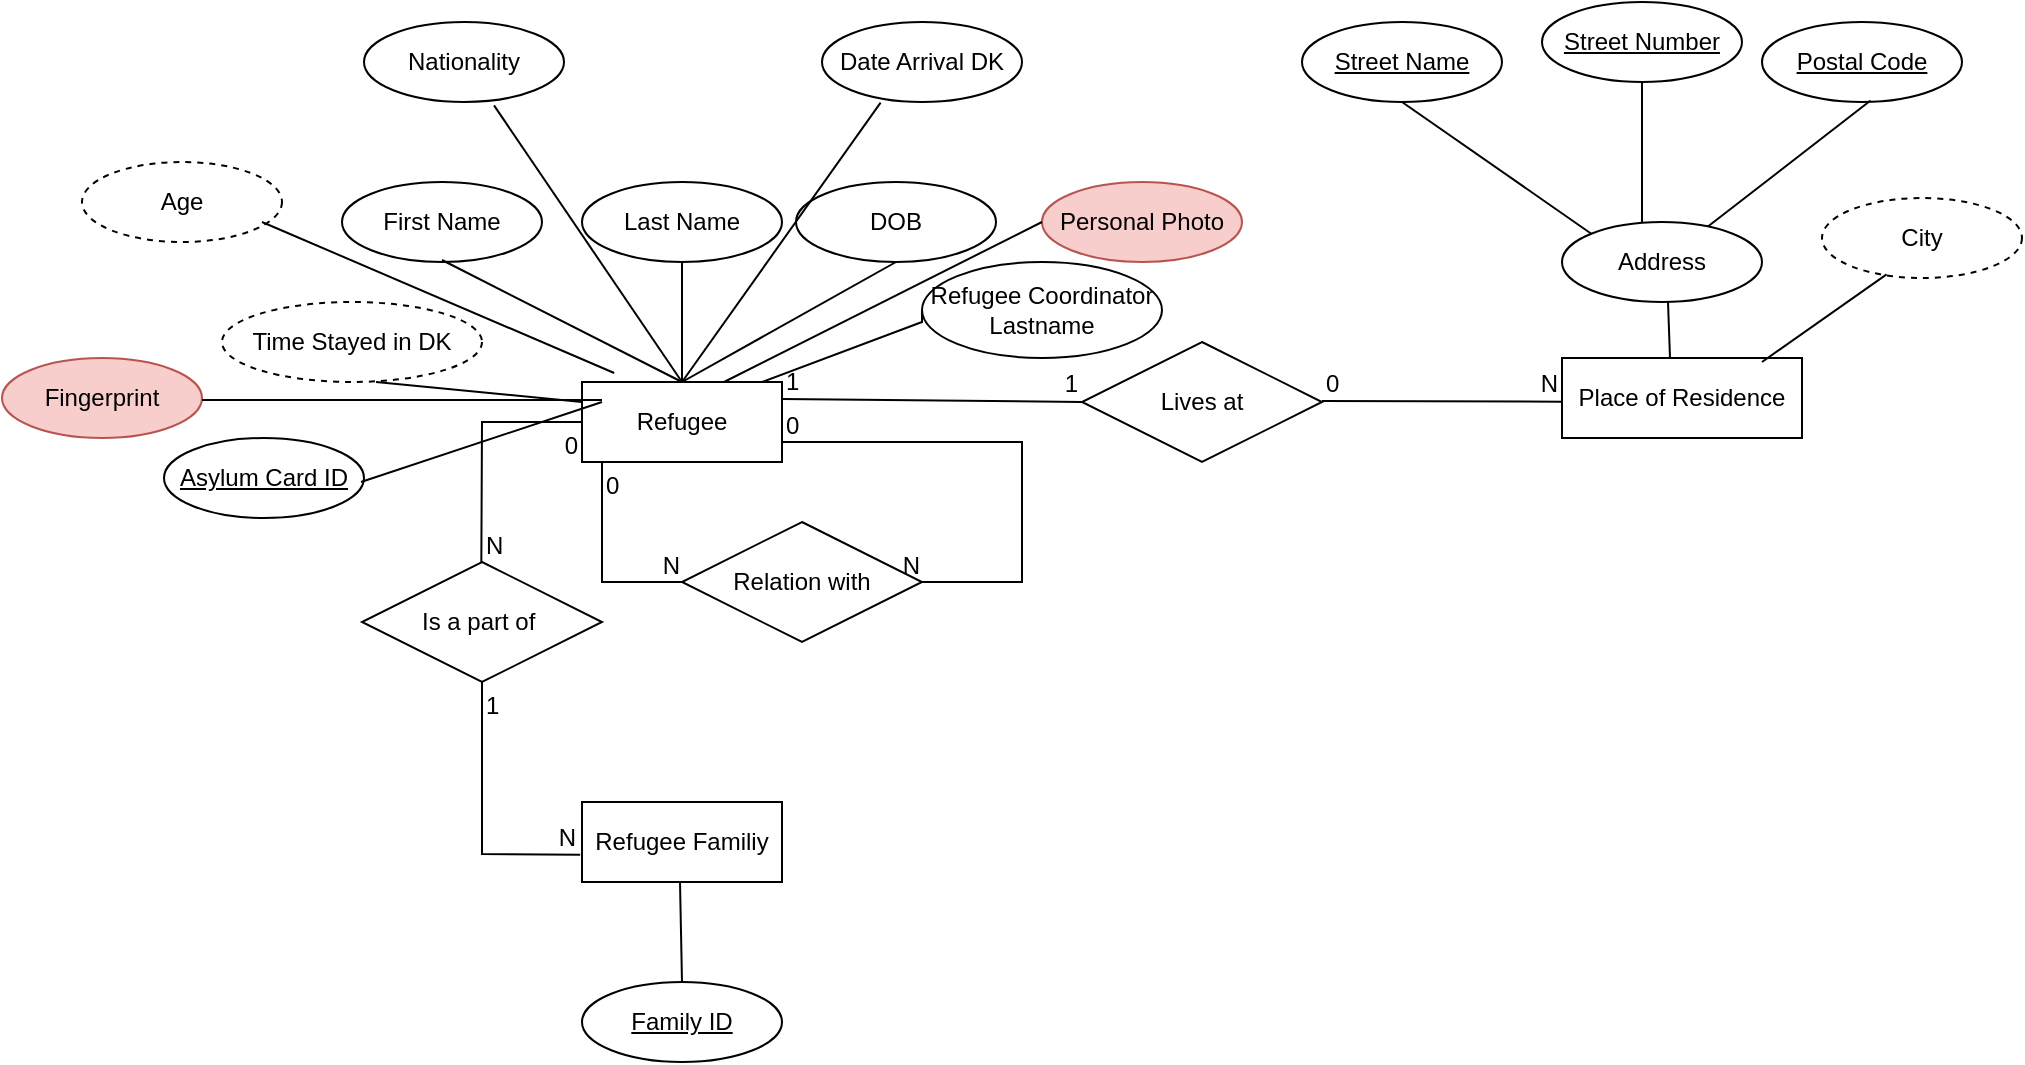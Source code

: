 <mxfile version="21.2.1" type="device">
  <diagram name="Page-1" id="ZTmdoaWKD2SZCcePQ5H2">
    <mxGraphModel dx="1867" dy="661" grid="1" gridSize="10" guides="1" tooltips="1" connect="1" arrows="1" fold="1" page="1" pageScale="1" pageWidth="827" pageHeight="1169" math="0" shadow="0">
      <root>
        <mxCell id="0" />
        <mxCell id="1" parent="0" />
        <mxCell id="-fOlm_mtpXjJGPSWZ3jW-1" value="" style="endArrow=none;html=1;rounded=0;entryX=0;entryY=0.5;entryDx=0;entryDy=0;" parent="1" target="Y2kxIMavle0iw3i643FU-4" edge="1">
          <mxGeometry relative="1" as="geometry">
            <mxPoint x="220" y="288.5" as="sourcePoint" />
            <mxPoint x="370" y="279" as="targetPoint" />
          </mxGeometry>
        </mxCell>
        <mxCell id="-fOlm_mtpXjJGPSWZ3jW-2" value="1" style="resizable=0;html=1;whiteSpace=wrap;align=left;verticalAlign=bottom;" parent="-fOlm_mtpXjJGPSWZ3jW-1" connectable="0" vertex="1">
          <mxGeometry x="-1" relative="1" as="geometry" />
        </mxCell>
        <mxCell id="-fOlm_mtpXjJGPSWZ3jW-3" value="1" style="resizable=0;html=1;whiteSpace=wrap;align=right;verticalAlign=bottom;" parent="-fOlm_mtpXjJGPSWZ3jW-1" connectable="0" vertex="1">
          <mxGeometry x="1" relative="1" as="geometry" />
        </mxCell>
        <mxCell id="Y2kxIMavle0iw3i643FU-3" value="Refugee" style="whiteSpace=wrap;html=1;align=center;" parent="1" vertex="1">
          <mxGeometry x="120" y="280" width="100" height="40" as="geometry" />
        </mxCell>
        <mxCell id="Y2kxIMavle0iw3i643FU-4" value="Lives at" style="shape=rhombus;perimeter=rhombusPerimeter;whiteSpace=wrap;html=1;align=center;" parent="1" vertex="1">
          <mxGeometry x="370" y="260" width="120" height="60" as="geometry" />
        </mxCell>
        <mxCell id="Y2kxIMavle0iw3i643FU-6" value="&lt;div&gt;&lt;span style=&quot;background-color: initial;&quot;&gt;Place of Residence&lt;/span&gt;&lt;br&gt;&lt;/div&gt;" style="whiteSpace=wrap;html=1;align=center;" parent="1" vertex="1">
          <mxGeometry x="610" y="268" width="120" height="40" as="geometry" />
        </mxCell>
        <mxCell id="Y2kxIMavle0iw3i643FU-7" value="Relation with" style="shape=rhombus;perimeter=rhombusPerimeter;whiteSpace=wrap;html=1;align=center;" parent="1" vertex="1">
          <mxGeometry x="170" y="350" width="120" height="60" as="geometry" />
        </mxCell>
        <mxCell id="Y2kxIMavle0iw3i643FU-8" value="Refugee Familiy" style="whiteSpace=wrap;html=1;align=center;" parent="1" vertex="1">
          <mxGeometry x="120" y="490" width="100" height="40" as="geometry" />
        </mxCell>
        <mxCell id="Y2kxIMavle0iw3i643FU-12" value="First Name" style="ellipse;whiteSpace=wrap;html=1;align=center;" parent="1" vertex="1">
          <mxGeometry y="180" width="100" height="40" as="geometry" />
        </mxCell>
        <mxCell id="Y2kxIMavle0iw3i643FU-13" value="Last Name" style="ellipse;whiteSpace=wrap;html=1;align=center;" parent="1" vertex="1">
          <mxGeometry x="120" y="180" width="100" height="40" as="geometry" />
        </mxCell>
        <mxCell id="Y2kxIMavle0iw3i643FU-14" value="DOB" style="ellipse;whiteSpace=wrap;html=1;align=center;" parent="1" vertex="1">
          <mxGeometry x="227" y="180" width="100" height="40" as="geometry" />
        </mxCell>
        <mxCell id="Y2kxIMavle0iw3i643FU-15" value="Nationality" style="ellipse;whiteSpace=wrap;html=1;align=center;" parent="1" vertex="1">
          <mxGeometry x="11" y="100" width="100" height="40" as="geometry" />
        </mxCell>
        <mxCell id="Y2kxIMavle0iw3i643FU-16" value="Age" style="ellipse;whiteSpace=wrap;html=1;align=center;dashed=1;" parent="1" vertex="1">
          <mxGeometry x="-130" y="170" width="100" height="40" as="geometry" />
        </mxCell>
        <mxCell id="Y2kxIMavle0iw3i643FU-18" value="Date Arrival DK" style="ellipse;whiteSpace=wrap;html=1;align=center;" parent="1" vertex="1">
          <mxGeometry x="240" y="100" width="100" height="40" as="geometry" />
        </mxCell>
        <mxCell id="Y2kxIMavle0iw3i643FU-24" value="Street Name" style="ellipse;whiteSpace=wrap;html=1;align=center;fontStyle=4" parent="1" vertex="1">
          <mxGeometry x="480" y="100" width="100" height="40" as="geometry" />
        </mxCell>
        <mxCell id="Y2kxIMavle0iw3i643FU-25" value="Street Number" style="ellipse;whiteSpace=wrap;html=1;align=center;fontStyle=4" parent="1" vertex="1">
          <mxGeometry x="600" y="90" width="100" height="40" as="geometry" />
        </mxCell>
        <mxCell id="Y2kxIMavle0iw3i643FU-26" value="Postal Code" style="ellipse;whiteSpace=wrap;html=1;align=center;fontStyle=4" parent="1" vertex="1">
          <mxGeometry x="710" y="100" width="100" height="40" as="geometry" />
        </mxCell>
        <mxCell id="Y2kxIMavle0iw3i643FU-30" value="Family ID" style="ellipse;whiteSpace=wrap;html=1;align=center;fontStyle=4;" parent="1" vertex="1">
          <mxGeometry x="120" y="580" width="100" height="40" as="geometry" />
        </mxCell>
        <mxCell id="Y2kxIMavle0iw3i643FU-33" value="Address" style="ellipse;whiteSpace=wrap;html=1;align=center;fontStyle=0;" parent="1" vertex="1">
          <mxGeometry x="610" y="200" width="100" height="40" as="geometry" />
        </mxCell>
        <mxCell id="Y2kxIMavle0iw3i643FU-34" value="Refugee Coordinator Lastname" style="ellipse;whiteSpace=wrap;html=1;align=center;" parent="1" vertex="1">
          <mxGeometry x="290" y="220" width="120" height="48" as="geometry" />
        </mxCell>
        <mxCell id="-fOlm_mtpXjJGPSWZ3jW-7" value="" style="endArrow=none;html=1;rounded=0;" parent="1" edge="1">
          <mxGeometry relative="1" as="geometry">
            <mxPoint x="490" y="289.5" as="sourcePoint" />
            <mxPoint x="610" y="289.833" as="targetPoint" />
          </mxGeometry>
        </mxCell>
        <mxCell id="-fOlm_mtpXjJGPSWZ3jW-8" value="0" style="resizable=0;html=1;whiteSpace=wrap;align=left;verticalAlign=bottom;" parent="-fOlm_mtpXjJGPSWZ3jW-7" connectable="0" vertex="1">
          <mxGeometry x="-1" relative="1" as="geometry" />
        </mxCell>
        <mxCell id="-fOlm_mtpXjJGPSWZ3jW-9" value="N" style="resizable=0;html=1;whiteSpace=wrap;align=right;verticalAlign=bottom;" parent="-fOlm_mtpXjJGPSWZ3jW-7" connectable="0" vertex="1">
          <mxGeometry x="1" relative="1" as="geometry" />
        </mxCell>
        <mxCell id="-fOlm_mtpXjJGPSWZ3jW-11" value="" style="endArrow=none;html=1;rounded=0;entryX=1;entryY=0.5;entryDx=0;entryDy=0;" parent="1" target="Y2kxIMavle0iw3i643FU-7" edge="1">
          <mxGeometry relative="1" as="geometry">
            <mxPoint x="220" y="310" as="sourcePoint" />
            <mxPoint x="340" y="380" as="targetPoint" />
            <Array as="points">
              <mxPoint x="340" y="310" />
              <mxPoint x="340" y="380" />
            </Array>
          </mxGeometry>
        </mxCell>
        <mxCell id="-fOlm_mtpXjJGPSWZ3jW-12" value="0" style="resizable=0;html=1;whiteSpace=wrap;align=left;verticalAlign=bottom;" parent="-fOlm_mtpXjJGPSWZ3jW-11" connectable="0" vertex="1">
          <mxGeometry x="-1" relative="1" as="geometry" />
        </mxCell>
        <mxCell id="-fOlm_mtpXjJGPSWZ3jW-13" value="N" style="resizable=0;html=1;whiteSpace=wrap;align=right;verticalAlign=bottom;" parent="-fOlm_mtpXjJGPSWZ3jW-11" connectable="0" vertex="1">
          <mxGeometry x="1" relative="1" as="geometry" />
        </mxCell>
        <mxCell id="-fOlm_mtpXjJGPSWZ3jW-23" value="" style="endArrow=none;html=1;rounded=0;entryX=0;entryY=0.5;entryDx=0;entryDy=0;" parent="1" target="Y2kxIMavle0iw3i643FU-7" edge="1">
          <mxGeometry relative="1" as="geometry">
            <mxPoint x="130" y="320" as="sourcePoint" />
            <mxPoint x="170" y="420" as="targetPoint" />
            <Array as="points">
              <mxPoint x="130" y="350" />
              <mxPoint x="130" y="380" />
            </Array>
          </mxGeometry>
        </mxCell>
        <mxCell id="-fOlm_mtpXjJGPSWZ3jW-24" value="0" style="resizable=0;html=1;whiteSpace=wrap;align=left;verticalAlign=bottom;" parent="-fOlm_mtpXjJGPSWZ3jW-23" connectable="0" vertex="1">
          <mxGeometry x="-1" relative="1" as="geometry">
            <mxPoint y="20" as="offset" />
          </mxGeometry>
        </mxCell>
        <mxCell id="-fOlm_mtpXjJGPSWZ3jW-25" value="N" style="resizable=0;html=1;whiteSpace=wrap;align=right;verticalAlign=bottom;" parent="-fOlm_mtpXjJGPSWZ3jW-23" connectable="0" vertex="1">
          <mxGeometry x="1" relative="1" as="geometry" />
        </mxCell>
        <mxCell id="-fOlm_mtpXjJGPSWZ3jW-26" value="Is a part of&amp;nbsp;" style="shape=rhombus;perimeter=rhombusPerimeter;whiteSpace=wrap;html=1;align=center;" parent="1" vertex="1">
          <mxGeometry x="10" y="370" width="120" height="60" as="geometry" />
        </mxCell>
        <mxCell id="-fOlm_mtpXjJGPSWZ3jW-34" value="" style="endArrow=none;html=1;rounded=0;entryX=0;entryY=0.5;entryDx=0;entryDy=0;" parent="1" target="Y2kxIMavle0iw3i643FU-3" edge="1">
          <mxGeometry relative="1" as="geometry">
            <mxPoint x="69.67" y="370" as="sourcePoint" />
            <mxPoint x="120" y="290" as="targetPoint" />
            <Array as="points">
              <mxPoint x="70" y="300" />
              <mxPoint x="100" y="300" />
            </Array>
          </mxGeometry>
        </mxCell>
        <mxCell id="-fOlm_mtpXjJGPSWZ3jW-35" value="N" style="resizable=0;html=1;whiteSpace=wrap;align=left;verticalAlign=bottom;" parent="-fOlm_mtpXjJGPSWZ3jW-34" connectable="0" vertex="1">
          <mxGeometry x="-1" relative="1" as="geometry" />
        </mxCell>
        <mxCell id="-fOlm_mtpXjJGPSWZ3jW-36" value="0" style="resizable=0;html=1;whiteSpace=wrap;align=right;verticalAlign=bottom;" parent="-fOlm_mtpXjJGPSWZ3jW-34" connectable="0" vertex="1">
          <mxGeometry x="1" relative="1" as="geometry">
            <mxPoint y="20" as="offset" />
          </mxGeometry>
        </mxCell>
        <mxCell id="-fOlm_mtpXjJGPSWZ3jW-40" value="" style="endArrow=none;html=1;rounded=0;entryX=-0.009;entryY=0.658;entryDx=0;entryDy=0;entryPerimeter=0;" parent="1" target="Y2kxIMavle0iw3i643FU-8" edge="1">
          <mxGeometry relative="1" as="geometry">
            <mxPoint x="70" y="430" as="sourcePoint" />
            <mxPoint x="70" y="500" as="targetPoint" />
            <Array as="points">
              <mxPoint x="70" y="516" />
            </Array>
          </mxGeometry>
        </mxCell>
        <mxCell id="-fOlm_mtpXjJGPSWZ3jW-41" value="1" style="resizable=0;html=1;whiteSpace=wrap;align=left;verticalAlign=bottom;" parent="-fOlm_mtpXjJGPSWZ3jW-40" connectable="0" vertex="1">
          <mxGeometry x="-1" relative="1" as="geometry">
            <mxPoint y="20" as="offset" />
          </mxGeometry>
        </mxCell>
        <mxCell id="-fOlm_mtpXjJGPSWZ3jW-42" value="N" style="resizable=0;html=1;whiteSpace=wrap;align=right;verticalAlign=bottom;" parent="-fOlm_mtpXjJGPSWZ3jW-40" connectable="0" vertex="1">
          <mxGeometry x="1" relative="1" as="geometry" />
        </mxCell>
        <mxCell id="49d7pE5HosrRR1D9x8mO-1" value="" style="endArrow=none;html=1;rounded=0;entryX=0.5;entryY=0;entryDx=0;entryDy=0;" parent="1" target="Y2kxIMavle0iw3i643FU-3" edge="1">
          <mxGeometry relative="1" as="geometry">
            <mxPoint x="50" y="219" as="sourcePoint" />
            <mxPoint x="210" y="219" as="targetPoint" />
          </mxGeometry>
        </mxCell>
        <mxCell id="49d7pE5HosrRR1D9x8mO-3" value="" style="endArrow=none;html=1;rounded=0;entryX=0.5;entryY=0;entryDx=0;entryDy=0;" parent="1" target="Y2kxIMavle0iw3i643FU-3" edge="1">
          <mxGeometry relative="1" as="geometry">
            <mxPoint x="170" y="220" as="sourcePoint" />
            <mxPoint x="290" y="281" as="targetPoint" />
          </mxGeometry>
        </mxCell>
        <mxCell id="49d7pE5HosrRR1D9x8mO-4" value="" style="endArrow=none;html=1;rounded=0;entryX=0.5;entryY=0;entryDx=0;entryDy=0;exitX=0.5;exitY=1;exitDx=0;exitDy=0;" parent="1" source="Y2kxIMavle0iw3i643FU-14" edge="1">
          <mxGeometry relative="1" as="geometry">
            <mxPoint x="170" y="220" as="sourcePoint" />
            <mxPoint x="170" y="280" as="targetPoint" />
          </mxGeometry>
        </mxCell>
        <mxCell id="49d7pE5HosrRR1D9x8mO-5" value="" style="endArrow=none;html=1;rounded=0;exitX=0.293;exitY=1.008;exitDx=0;exitDy=0;exitPerimeter=0;" parent="1" source="Y2kxIMavle0iw3i643FU-18" edge="1">
          <mxGeometry relative="1" as="geometry">
            <mxPoint x="300" y="140" as="sourcePoint" />
            <mxPoint x="170" y="280" as="targetPoint" />
          </mxGeometry>
        </mxCell>
        <mxCell id="49d7pE5HosrRR1D9x8mO-6" value="" style="endArrow=none;html=1;rounded=0;entryX=0.65;entryY=1.042;entryDx=0;entryDy=0;entryPerimeter=0;" parent="1" target="Y2kxIMavle0iw3i643FU-15" edge="1">
          <mxGeometry relative="1" as="geometry">
            <mxPoint x="170" y="280" as="sourcePoint" />
            <mxPoint x="40" y="140" as="targetPoint" />
          </mxGeometry>
        </mxCell>
        <mxCell id="49d7pE5HosrRR1D9x8mO-8" value="" style="endArrow=none;html=1;rounded=0;exitX=0;exitY=0.5;exitDx=0;exitDy=0;" parent="1" source="Y2kxIMavle0iw3i643FU-34" edge="1">
          <mxGeometry relative="1" as="geometry">
            <mxPoint x="309" y="140" as="sourcePoint" />
            <mxPoint x="210" y="280" as="targetPoint" />
            <Array as="points">
              <mxPoint x="290" y="250" />
            </Array>
          </mxGeometry>
        </mxCell>
        <mxCell id="49d7pE5HosrRR1D9x8mO-237" value="Time Stayed in DK" style="ellipse;whiteSpace=wrap;html=1;align=center;dashed=1;" parent="1" vertex="1">
          <mxGeometry x="-60" y="240" width="130" height="40" as="geometry" />
        </mxCell>
        <mxCell id="49d7pE5HosrRR1D9x8mO-238" value="" style="endArrow=none;html=1;rounded=0;entryX=0.65;entryY=1.042;entryDx=0;entryDy=0;entryPerimeter=0;exitX=0;exitY=0.25;exitDx=0;exitDy=0;" parent="1" source="Y2kxIMavle0iw3i643FU-3" edge="1">
          <mxGeometry relative="1" as="geometry">
            <mxPoint x="100" y="290" as="sourcePoint" />
            <mxPoint x="17" y="280" as="targetPoint" />
          </mxGeometry>
        </mxCell>
        <mxCell id="49d7pE5HosrRR1D9x8mO-239" value="" style="endArrow=none;html=1;rounded=0;entryX=0.161;entryY=-0.113;entryDx=0;entryDy=0;entryPerimeter=0;" parent="1" target="Y2kxIMavle0iw3i643FU-3" edge="1">
          <mxGeometry relative="1" as="geometry">
            <mxPoint x="-40" y="200" as="sourcePoint" />
            <mxPoint x="80" y="261" as="targetPoint" />
          </mxGeometry>
        </mxCell>
        <mxCell id="49d7pE5HosrRR1D9x8mO-240" value="" style="endArrow=none;html=1;rounded=0;exitX=0.293;exitY=1.008;exitDx=0;exitDy=0;exitPerimeter=0;entryX=0.5;entryY=0;entryDx=0;entryDy=0;" parent="1" edge="1">
          <mxGeometry relative="1" as="geometry">
            <mxPoint x="663" y="240" as="sourcePoint" />
            <mxPoint x="664" y="268" as="targetPoint" />
          </mxGeometry>
        </mxCell>
        <mxCell id="49d7pE5HosrRR1D9x8mO-241" value="" style="endArrow=none;html=1;rounded=0;exitX=0.5;exitY=1;exitDx=0;exitDy=0;entryX=0;entryY=0;entryDx=0;entryDy=0;" parent="1" source="Y2kxIMavle0iw3i643FU-24" target="Y2kxIMavle0iw3i643FU-33" edge="1">
          <mxGeometry relative="1" as="geometry">
            <mxPoint x="673" y="250" as="sourcePoint" />
            <mxPoint x="640" y="210" as="targetPoint" />
          </mxGeometry>
        </mxCell>
        <mxCell id="49d7pE5HosrRR1D9x8mO-242" value="" style="endArrow=none;html=1;rounded=0;exitX=0.543;exitY=0.982;exitDx=0;exitDy=0;exitPerimeter=0;" parent="1" source="Y2kxIMavle0iw3i643FU-26" target="Y2kxIMavle0iw3i643FU-33" edge="1">
          <mxGeometry relative="1" as="geometry">
            <mxPoint x="760" y="144" as="sourcePoint" />
            <mxPoint x="872" y="200" as="targetPoint" />
          </mxGeometry>
        </mxCell>
        <mxCell id="49d7pE5HosrRR1D9x8mO-243" value="" style="endArrow=none;html=1;rounded=0;exitX=0.5;exitY=1;exitDx=0;exitDy=0;" parent="1" source="Y2kxIMavle0iw3i643FU-25" edge="1">
          <mxGeometry relative="1" as="geometry">
            <mxPoint x="650" y="140" as="sourcePoint" />
            <mxPoint x="650" y="200" as="targetPoint" />
          </mxGeometry>
        </mxCell>
        <mxCell id="49d7pE5HosrRR1D9x8mO-246" value="City" style="ellipse;whiteSpace=wrap;html=1;align=center;dashed=1;" parent="1" vertex="1">
          <mxGeometry x="740" y="188" width="100" height="40" as="geometry" />
        </mxCell>
        <mxCell id="49d7pE5HosrRR1D9x8mO-247" value="" style="endArrow=none;html=1;rounded=0;exitX=0.323;exitY=0.954;exitDx=0;exitDy=0;exitPerimeter=0;" parent="1" source="49d7pE5HosrRR1D9x8mO-246" edge="1">
          <mxGeometry relative="1" as="geometry">
            <mxPoint x="781" y="210" as="sourcePoint" />
            <mxPoint x="710" y="270" as="targetPoint" />
          </mxGeometry>
        </mxCell>
        <mxCell id="49d7pE5HosrRR1D9x8mO-248" value="" style="endArrow=none;html=1;rounded=0;exitX=0.293;exitY=1.008;exitDx=0;exitDy=0;exitPerimeter=0;entryX=0.5;entryY=0;entryDx=0;entryDy=0;" parent="1" target="Y2kxIMavle0iw3i643FU-30" edge="1">
          <mxGeometry relative="1" as="geometry">
            <mxPoint x="169" y="530" as="sourcePoint" />
            <mxPoint x="70" y="670" as="targetPoint" />
          </mxGeometry>
        </mxCell>
        <mxCell id="49d7pE5HosrRR1D9x8mO-250" value="Asylum Card ID" style="ellipse;whiteSpace=wrap;html=1;align=center;fontStyle=4;" parent="1" vertex="1">
          <mxGeometry x="-89" y="308" width="100" height="40" as="geometry" />
        </mxCell>
        <mxCell id="49d7pE5HosrRR1D9x8mO-251" value="" style="endArrow=none;html=1;rounded=0;entryX=0.65;entryY=1.042;entryDx=0;entryDy=0;entryPerimeter=0;exitX=0.1;exitY=0.25;exitDx=0;exitDy=0;exitPerimeter=0;" parent="1" source="Y2kxIMavle0iw3i643FU-3" edge="1">
          <mxGeometry relative="1" as="geometry">
            <mxPoint x="112.5" y="340" as="sourcePoint" />
            <mxPoint x="9.5" y="330" as="targetPoint" />
          </mxGeometry>
        </mxCell>
        <mxCell id="49d7pE5HosrRR1D9x8mO-253" value="Personal Photo" style="ellipse;whiteSpace=wrap;html=1;align=center;fillColor=#f8cecc;strokeColor=#b85450;" parent="1" vertex="1">
          <mxGeometry x="350" y="180" width="100" height="40" as="geometry" />
        </mxCell>
        <mxCell id="49d7pE5HosrRR1D9x8mO-255" value="" style="endArrow=none;html=1;rounded=0;" parent="1" edge="1">
          <mxGeometry relative="1" as="geometry">
            <mxPoint x="350" y="200" as="sourcePoint" />
            <mxPoint x="191" y="280" as="targetPoint" />
          </mxGeometry>
        </mxCell>
        <mxCell id="49d7pE5HosrRR1D9x8mO-256" value="Fingerprint" style="ellipse;whiteSpace=wrap;html=1;align=center;fillColor=#f8cecc;strokeColor=#b85450;" parent="1" vertex="1">
          <mxGeometry x="-170" y="268" width="100" height="40" as="geometry" />
        </mxCell>
        <mxCell id="49d7pE5HosrRR1D9x8mO-258" value="" style="endArrow=none;html=1;rounded=0;" parent="1" edge="1">
          <mxGeometry relative="1" as="geometry">
            <mxPoint x="-70" y="289" as="sourcePoint" />
            <mxPoint x="130" y="289" as="targetPoint" />
          </mxGeometry>
        </mxCell>
      </root>
    </mxGraphModel>
  </diagram>
</mxfile>
